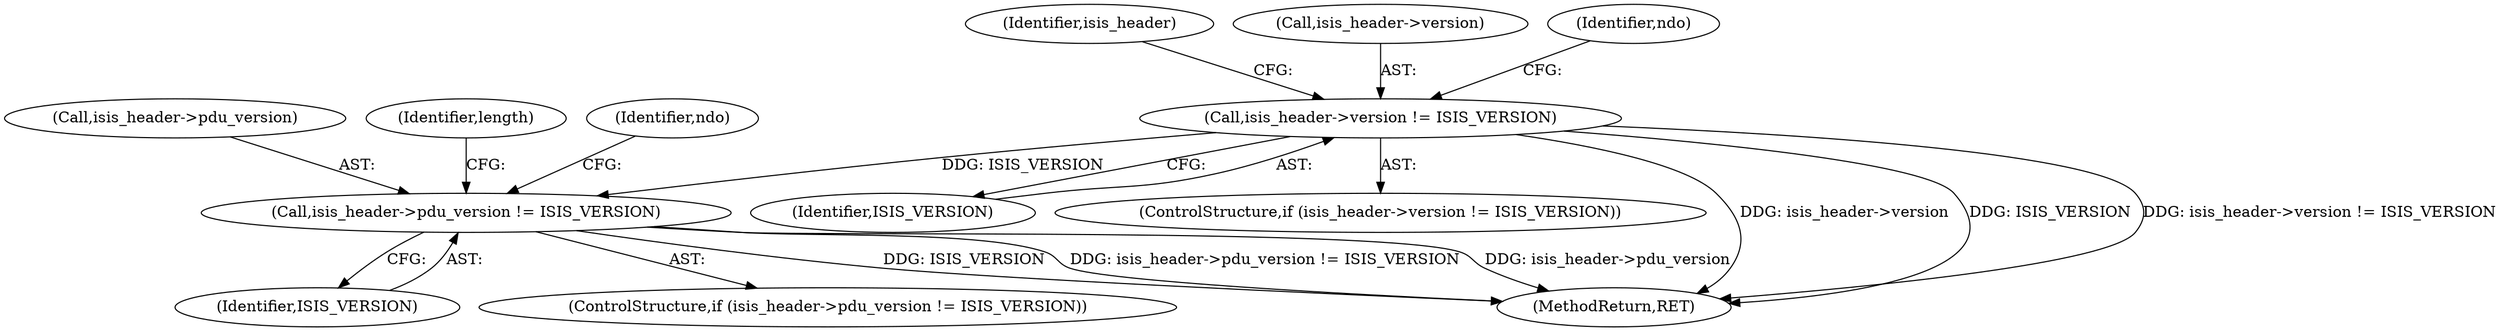 digraph "0_tcpdump_3b32029db354cbc875127869d9b12a9addc75b50@pointer" {
"1000247" [label="(Call,isis_header->version != ISIS_VERSION)"];
"1000287" [label="(Call,isis_header->pdu_version != ISIS_VERSION)"];
"1000267" [label="(Identifier,isis_header)"];
"1000291" [label="(Identifier,ISIS_VERSION)"];
"1000251" [label="(Identifier,ISIS_VERSION)"];
"1000286" [label="(ControlStructure,if (isis_header->pdu_version != ISIS_VERSION))"];
"1000246" [label="(ControlStructure,if (isis_header->version != ISIS_VERSION))"];
"1000248" [label="(Call,isis_header->version)"];
"1000247" [label="(Call,isis_header->version != ISIS_VERSION)"];
"1000288" [label="(Call,isis_header->pdu_version)"];
"1000287" [label="(Call,isis_header->pdu_version != ISIS_VERSION)"];
"1000305" [label="(Identifier,length)"];
"1000255" [label="(Identifier,ndo)"];
"1000295" [label="(Identifier,ndo)"];
"1003083" [label="(MethodReturn,RET)"];
"1000247" -> "1000246"  [label="AST: "];
"1000247" -> "1000251"  [label="CFG: "];
"1000248" -> "1000247"  [label="AST: "];
"1000251" -> "1000247"  [label="AST: "];
"1000255" -> "1000247"  [label="CFG: "];
"1000267" -> "1000247"  [label="CFG: "];
"1000247" -> "1003083"  [label="DDG: isis_header->version"];
"1000247" -> "1003083"  [label="DDG: ISIS_VERSION"];
"1000247" -> "1003083"  [label="DDG: isis_header->version != ISIS_VERSION"];
"1000247" -> "1000287"  [label="DDG: ISIS_VERSION"];
"1000287" -> "1000286"  [label="AST: "];
"1000287" -> "1000291"  [label="CFG: "];
"1000288" -> "1000287"  [label="AST: "];
"1000291" -> "1000287"  [label="AST: "];
"1000295" -> "1000287"  [label="CFG: "];
"1000305" -> "1000287"  [label="CFG: "];
"1000287" -> "1003083"  [label="DDG: ISIS_VERSION"];
"1000287" -> "1003083"  [label="DDG: isis_header->pdu_version != ISIS_VERSION"];
"1000287" -> "1003083"  [label="DDG: isis_header->pdu_version"];
}

